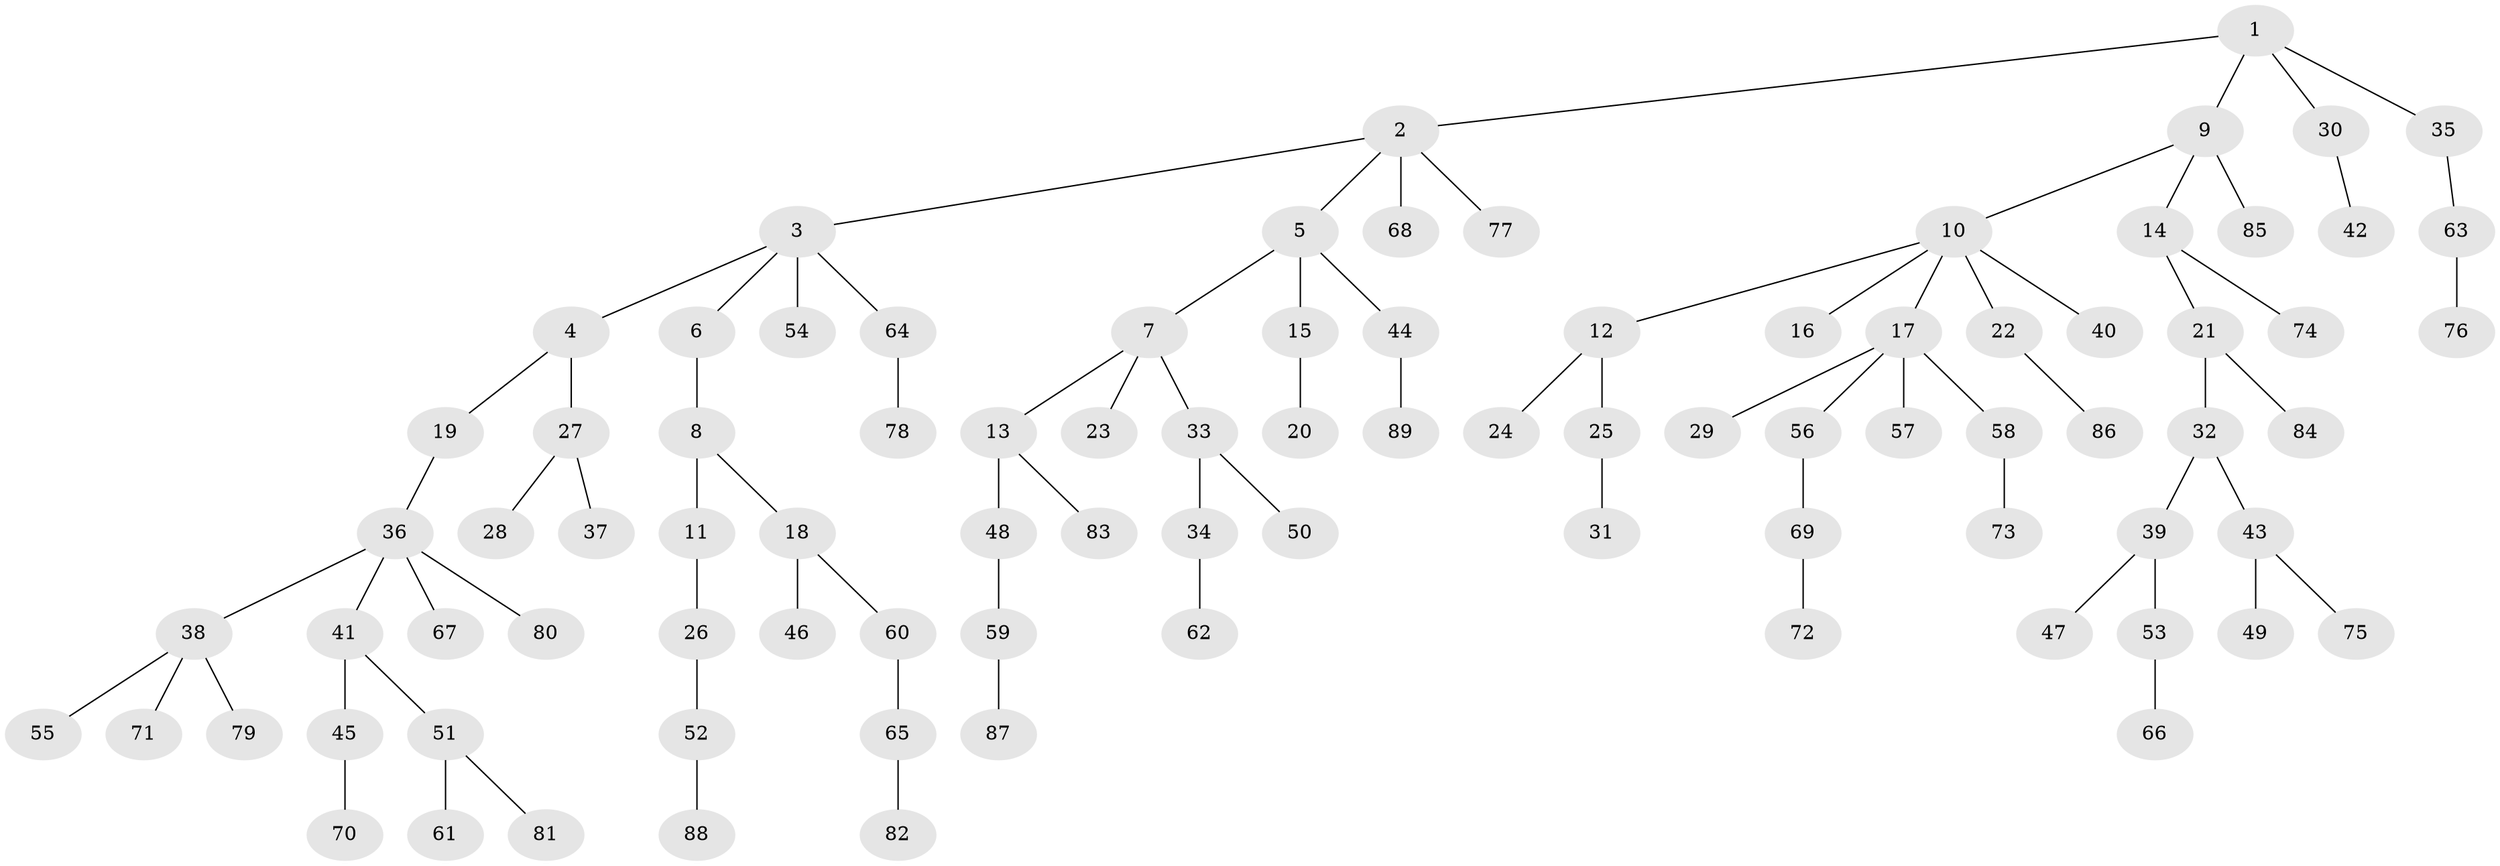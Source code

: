// Generated by graph-tools (version 1.1) at 2025/54/03/09/25 04:54:00]
// undirected, 89 vertices, 88 edges
graph export_dot {
graph [start="1"]
  node [color=gray90,style=filled];
  1;
  2;
  3;
  4;
  5;
  6;
  7;
  8;
  9;
  10;
  11;
  12;
  13;
  14;
  15;
  16;
  17;
  18;
  19;
  20;
  21;
  22;
  23;
  24;
  25;
  26;
  27;
  28;
  29;
  30;
  31;
  32;
  33;
  34;
  35;
  36;
  37;
  38;
  39;
  40;
  41;
  42;
  43;
  44;
  45;
  46;
  47;
  48;
  49;
  50;
  51;
  52;
  53;
  54;
  55;
  56;
  57;
  58;
  59;
  60;
  61;
  62;
  63;
  64;
  65;
  66;
  67;
  68;
  69;
  70;
  71;
  72;
  73;
  74;
  75;
  76;
  77;
  78;
  79;
  80;
  81;
  82;
  83;
  84;
  85;
  86;
  87;
  88;
  89;
  1 -- 2;
  1 -- 9;
  1 -- 30;
  1 -- 35;
  2 -- 3;
  2 -- 5;
  2 -- 68;
  2 -- 77;
  3 -- 4;
  3 -- 6;
  3 -- 54;
  3 -- 64;
  4 -- 19;
  4 -- 27;
  5 -- 7;
  5 -- 15;
  5 -- 44;
  6 -- 8;
  7 -- 13;
  7 -- 23;
  7 -- 33;
  8 -- 11;
  8 -- 18;
  9 -- 10;
  9 -- 14;
  9 -- 85;
  10 -- 12;
  10 -- 16;
  10 -- 17;
  10 -- 22;
  10 -- 40;
  11 -- 26;
  12 -- 24;
  12 -- 25;
  13 -- 48;
  13 -- 83;
  14 -- 21;
  14 -- 74;
  15 -- 20;
  17 -- 29;
  17 -- 56;
  17 -- 57;
  17 -- 58;
  18 -- 46;
  18 -- 60;
  19 -- 36;
  21 -- 32;
  21 -- 84;
  22 -- 86;
  25 -- 31;
  26 -- 52;
  27 -- 28;
  27 -- 37;
  30 -- 42;
  32 -- 39;
  32 -- 43;
  33 -- 34;
  33 -- 50;
  34 -- 62;
  35 -- 63;
  36 -- 38;
  36 -- 41;
  36 -- 67;
  36 -- 80;
  38 -- 55;
  38 -- 71;
  38 -- 79;
  39 -- 47;
  39 -- 53;
  41 -- 45;
  41 -- 51;
  43 -- 49;
  43 -- 75;
  44 -- 89;
  45 -- 70;
  48 -- 59;
  51 -- 61;
  51 -- 81;
  52 -- 88;
  53 -- 66;
  56 -- 69;
  58 -- 73;
  59 -- 87;
  60 -- 65;
  63 -- 76;
  64 -- 78;
  65 -- 82;
  69 -- 72;
}
